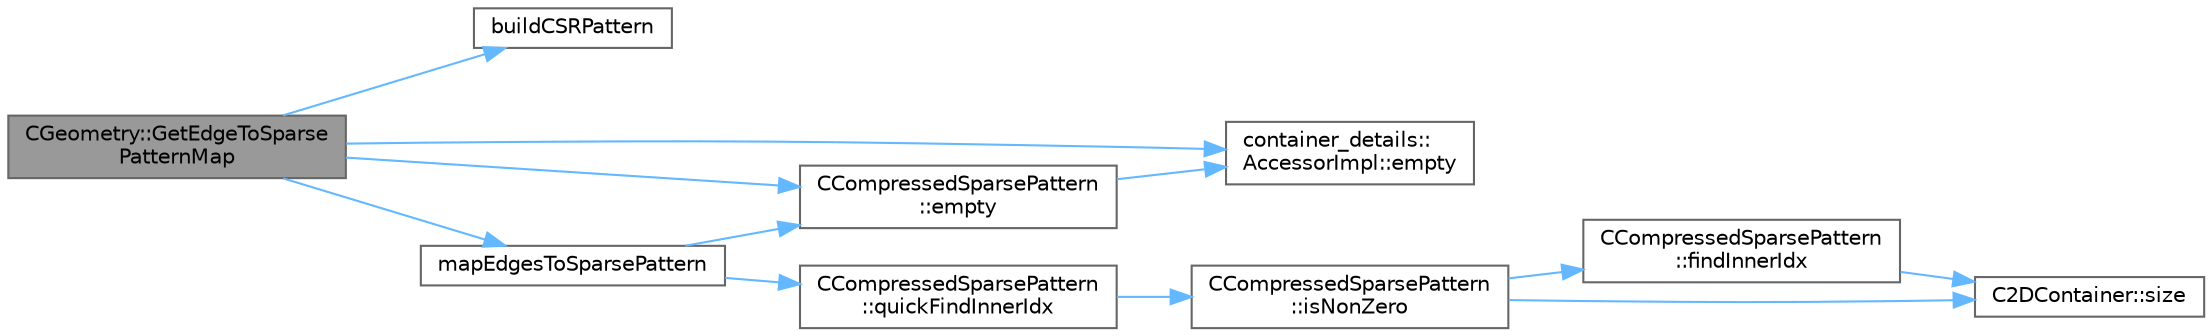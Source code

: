 digraph "CGeometry::GetEdgeToSparsePatternMap"
{
 // LATEX_PDF_SIZE
  bgcolor="transparent";
  edge [fontname=Helvetica,fontsize=10,labelfontname=Helvetica,labelfontsize=10];
  node [fontname=Helvetica,fontsize=10,shape=box,height=0.2,width=0.4];
  rankdir="LR";
  Node1 [id="Node000001",label="CGeometry::GetEdgeToSparse\lPatternMap",height=0.2,width=0.4,color="gray40", fillcolor="grey60", style="filled", fontcolor="black",tooltip="Get the edge to sparse pattern map."];
  Node1 -> Node2 [id="edge1_Node000001_Node000002",color="steelblue1",style="solid",tooltip=" "];
  Node2 [id="Node000002",label="buildCSRPattern",height=0.2,width=0.4,color="grey40", fillcolor="white", style="filled",URL="$group__Graph.html#ga368285d1c1ddac7a7798f7ffe7581aa2",tooltip="Build a sparse pattern from geometry information, of type FVM or FEM, for a given fill-level...."];
  Node1 -> Node3 [id="edge2_Node000001_Node000003",color="steelblue1",style="solid",tooltip=" "];
  Node3 [id="Node000003",label="CCompressedSparsePattern\l::empty",height=0.2,width=0.4,color="grey40", fillcolor="white", style="filled",URL="$classCCompressedSparsePattern.html#a1e38e3a6aba12be3be4804b1c132721d",tooltip=" "];
  Node3 -> Node4 [id="edge3_Node000003_Node000004",color="steelblue1",style="solid",tooltip=" "];
  Node4 [id="Node000004",label="container_details::\lAccessorImpl::empty",height=0.2,width=0.4,color="grey40", fillcolor="white", style="filled",URL="$classcontainer__details_1_1AccessorImpl.html#a7b309031025a2ca25e938c3536494ece",tooltip=" "];
  Node1 -> Node4 [id="edge4_Node000001_Node000004",color="steelblue1",style="solid",tooltip=" "];
  Node1 -> Node5 [id="edge5_Node000001_Node000005",color="steelblue1",style="solid",tooltip=" "];
  Node5 [id="Node000005",label="mapEdgesToSparsePattern",height=0.2,width=0.4,color="grey40", fillcolor="white", style="filled",URL="$group__Graph.html#ga9506b1aa0544e8b514535c9d71c8daa5",tooltip="Build a lookup table of the absolute positions of the non zero entries of a compressed sparse pattern..."];
  Node5 -> Node3 [id="edge6_Node000005_Node000003",color="steelblue1",style="solid",tooltip=" "];
  Node5 -> Node6 [id="edge7_Node000005_Node000006",color="steelblue1",style="solid",tooltip=" "];
  Node6 [id="Node000006",label="CCompressedSparsePattern\l::quickFindInnerIdx",height=0.2,width=0.4,color="grey40", fillcolor="white", style="filled",URL="$classCCompressedSparsePattern.html#aca14bb64c38544df7dfda725fc71d29a",tooltip=" "];
  Node6 -> Node7 [id="edge8_Node000006_Node000007",color="steelblue1",style="solid",tooltip=" "];
  Node7 [id="Node000007",label="CCompressedSparsePattern\l::isNonZero",height=0.2,width=0.4,color="grey40", fillcolor="white", style="filled",URL="$classCCompressedSparsePattern.html#aad301edf20330aa7f4380d33e0a86e45",tooltip=" "];
  Node7 -> Node8 [id="edge9_Node000007_Node000008",color="steelblue1",style="solid",tooltip=" "];
  Node8 [id="Node000008",label="CCompressedSparsePattern\l::findInnerIdx",height=0.2,width=0.4,color="grey40", fillcolor="white", style="filled",URL="$classCCompressedSparsePattern.html#a9c10bdb2c025b6d23fe71497593c638e",tooltip=" "];
  Node8 -> Node9 [id="edge10_Node000008_Node000009",color="steelblue1",style="solid",tooltip=" "];
  Node9 [id="Node000009",label="C2DContainer::size",height=0.2,width=0.4,color="grey40", fillcolor="white", style="filled",URL="$classC2DContainer.html#a8278113dbcf54123f9852e7e44583759",tooltip=" "];
  Node7 -> Node9 [id="edge11_Node000007_Node000009",color="steelblue1",style="solid",tooltip=" "];
}
